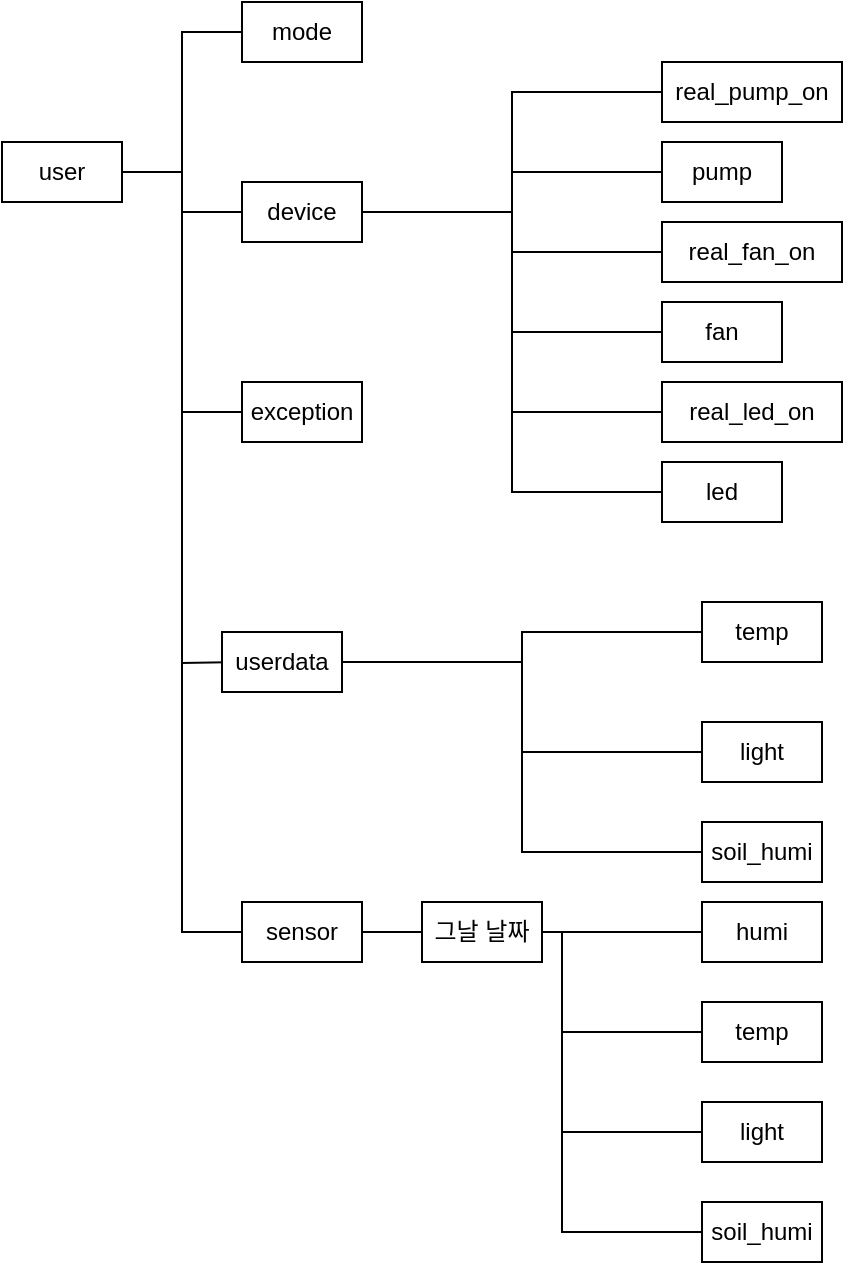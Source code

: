 <mxfile version="20.5.3" type="github">
  <diagram id="QJmEIsajdiGBneQIYKTa" name="페이지-1">
    <mxGraphModel dx="898" dy="481" grid="1" gridSize="10" guides="1" tooltips="1" connect="1" arrows="1" fold="1" page="1" pageScale="1" pageWidth="827" pageHeight="1169" math="0" shadow="0">
      <root>
        <mxCell id="0" />
        <mxCell id="1" parent="0" />
        <mxCell id="bR8xgodtiUnK5eINgVe9-14" style="edgeStyle=orthogonalEdgeStyle;rounded=0;orthogonalLoop=1;jettySize=auto;html=1;entryX=0;entryY=0.5;entryDx=0;entryDy=0;endArrow=none;endFill=0;" parent="1" source="3ayT5n4PbIL23pVHX4Ju-3" target="VUY6jiJl7TAsuizDtN5x-6" edge="1">
          <mxGeometry relative="1" as="geometry" />
        </mxCell>
        <mxCell id="bR8xgodtiUnK5eINgVe9-15" style="edgeStyle=orthogonalEdgeStyle;rounded=0;orthogonalLoop=1;jettySize=auto;html=1;exitX=1;exitY=0.5;exitDx=0;exitDy=0;entryX=0;entryY=0.5;entryDx=0;entryDy=0;endArrow=none;endFill=0;" parent="1" source="3ayT5n4PbIL23pVHX4Ju-3" target="bR8xgodtiUnK5eINgVe9-5" edge="1">
          <mxGeometry relative="1" as="geometry" />
        </mxCell>
        <mxCell id="bR8xgodtiUnK5eINgVe9-16" style="edgeStyle=orthogonalEdgeStyle;rounded=0;orthogonalLoop=1;jettySize=auto;html=1;entryX=0;entryY=0.5;entryDx=0;entryDy=0;endArrow=none;endFill=0;" parent="1" source="3ayT5n4PbIL23pVHX4Ju-3" target="3ayT5n4PbIL23pVHX4Ju-26" edge="1">
          <mxGeometry relative="1" as="geometry" />
        </mxCell>
        <mxCell id="3ayT5n4PbIL23pVHX4Ju-3" value="user" style="rounded=0;whiteSpace=wrap;html=1;" parent="1" vertex="1">
          <mxGeometry x="60" y="90" width="60" height="30" as="geometry" />
        </mxCell>
        <mxCell id="3ayT5n4PbIL23pVHX4Ju-68" style="edgeStyle=orthogonalEdgeStyle;rounded=0;orthogonalLoop=1;jettySize=auto;html=1;exitX=0;exitY=0.5;exitDx=0;exitDy=0;entryX=1;entryY=0.5;entryDx=0;entryDy=0;endArrow=none;endFill=0;" parent="1" target="3ayT5n4PbIL23pVHX4Ju-3" edge="1">
          <mxGeometry relative="1" as="geometry">
            <mxPoint x="180.0" y="350" as="sourcePoint" />
          </mxGeometry>
        </mxCell>
        <mxCell id="3ayT5n4PbIL23pVHX4Ju-62" style="edgeStyle=orthogonalEdgeStyle;rounded=0;orthogonalLoop=1;jettySize=auto;html=1;exitX=1;exitY=0.5;exitDx=0;exitDy=0;entryX=0;entryY=0.5;entryDx=0;entryDy=0;endArrow=none;endFill=0;" parent="1" source="3ayT5n4PbIL23pVHX4Ju-10" target="3ayT5n4PbIL23pVHX4Ju-39" edge="1">
          <mxGeometry relative="1" as="geometry" />
        </mxCell>
        <mxCell id="3ayT5n4PbIL23pVHX4Ju-64" style="edgeStyle=orthogonalEdgeStyle;rounded=0;orthogonalLoop=1;jettySize=auto;html=1;exitX=1;exitY=0.5;exitDx=0;exitDy=0;entryX=0;entryY=0.5;entryDx=0;entryDy=0;endArrow=none;endFill=0;" parent="1" source="3ayT5n4PbIL23pVHX4Ju-10" target="3ayT5n4PbIL23pVHX4Ju-40" edge="1">
          <mxGeometry relative="1" as="geometry" />
        </mxCell>
        <mxCell id="3ayT5n4PbIL23pVHX4Ju-65" style="edgeStyle=orthogonalEdgeStyle;rounded=0;orthogonalLoop=1;jettySize=auto;html=1;exitX=1;exitY=0.5;exitDx=0;exitDy=0;entryX=0;entryY=0.5;entryDx=0;entryDy=0;endArrow=none;endFill=0;" parent="1" source="3ayT5n4PbIL23pVHX4Ju-10" target="3ayT5n4PbIL23pVHX4Ju-41" edge="1">
          <mxGeometry relative="1" as="geometry" />
        </mxCell>
        <mxCell id="3ayT5n4PbIL23pVHX4Ju-67" style="edgeStyle=orthogonalEdgeStyle;rounded=0;orthogonalLoop=1;jettySize=auto;html=1;endArrow=none;endFill=0;entryX=1;entryY=0.5;entryDx=0;entryDy=0;" parent="1" source="3ayT5n4PbIL23pVHX4Ju-10" edge="1">
          <mxGeometry relative="1" as="geometry">
            <mxPoint x="240.0" y="350" as="targetPoint" />
          </mxGeometry>
        </mxCell>
        <mxCell id="3ayT5n4PbIL23pVHX4Ju-10" value="userdata" style="rounded=0;whiteSpace=wrap;html=1;" parent="1" vertex="1">
          <mxGeometry x="170" y="335" width="60" height="30" as="geometry" />
        </mxCell>
        <mxCell id="3ayT5n4PbIL23pVHX4Ju-45" style="edgeStyle=orthogonalEdgeStyle;rounded=0;orthogonalLoop=1;jettySize=auto;html=1;exitX=1;exitY=0.5;exitDx=0;exitDy=0;entryX=0;entryY=0.5;entryDx=0;entryDy=0;endArrow=none;endFill=0;" parent="1" source="3ayT5n4PbIL23pVHX4Ju-26" target="3ayT5n4PbIL23pVHX4Ju-28" edge="1">
          <mxGeometry relative="1" as="geometry" />
        </mxCell>
        <mxCell id="3ayT5n4PbIL23pVHX4Ju-46" style="edgeStyle=orthogonalEdgeStyle;rounded=0;orthogonalLoop=1;jettySize=auto;html=1;exitX=1;exitY=0.5;exitDx=0;exitDy=0;entryX=0;entryY=0.5;entryDx=0;entryDy=0;endArrow=none;endFill=0;" parent="1" source="3ayT5n4PbIL23pVHX4Ju-26" target="3ayT5n4PbIL23pVHX4Ju-27" edge="1">
          <mxGeometry relative="1" as="geometry" />
        </mxCell>
        <mxCell id="3ayT5n4PbIL23pVHX4Ju-47" style="edgeStyle=orthogonalEdgeStyle;rounded=0;orthogonalLoop=1;jettySize=auto;html=1;exitX=1;exitY=0.5;exitDx=0;exitDy=0;entryX=0;entryY=0.5;entryDx=0;entryDy=0;endArrow=none;endFill=0;" parent="1" source="3ayT5n4PbIL23pVHX4Ju-26" target="3ayT5n4PbIL23pVHX4Ju-29" edge="1">
          <mxGeometry relative="1" as="geometry" />
        </mxCell>
        <mxCell id="3ayT5n4PbIL23pVHX4Ju-26" value="device" style="rounded=0;whiteSpace=wrap;html=1;" parent="1" vertex="1">
          <mxGeometry x="180" y="110" width="60" height="30" as="geometry" />
        </mxCell>
        <mxCell id="3ayT5n4PbIL23pVHX4Ju-27" value="real_fan_on" style="rounded=0;whiteSpace=wrap;html=1;" parent="1" vertex="1">
          <mxGeometry x="390" y="130" width="90" height="30" as="geometry" />
        </mxCell>
        <mxCell id="3ayT5n4PbIL23pVHX4Ju-28" value="pump" style="rounded=0;whiteSpace=wrap;html=1;" parent="1" vertex="1">
          <mxGeometry x="390" y="90" width="60" height="30" as="geometry" />
        </mxCell>
        <mxCell id="3ayT5n4PbIL23pVHX4Ju-29" value="real_led_on" style="rounded=0;whiteSpace=wrap;html=1;" parent="1" vertex="1">
          <mxGeometry x="390" y="210" width="90" height="30" as="geometry" />
        </mxCell>
        <mxCell id="3ayT5n4PbIL23pVHX4Ju-39" value="temp" style="rounded=0;whiteSpace=wrap;html=1;" parent="1" vertex="1">
          <mxGeometry x="410" y="320" width="60" height="30" as="geometry" />
        </mxCell>
        <mxCell id="3ayT5n4PbIL23pVHX4Ju-40" value="light" style="rounded=0;whiteSpace=wrap;html=1;" parent="1" vertex="1">
          <mxGeometry x="410" y="380" width="60" height="30" as="geometry" />
        </mxCell>
        <mxCell id="3ayT5n4PbIL23pVHX4Ju-41" value="soil_humi" style="rounded=0;whiteSpace=wrap;html=1;" parent="1" vertex="1">
          <mxGeometry x="410" y="430" width="60" height="30" as="geometry" />
        </mxCell>
        <mxCell id="VUY6jiJl7TAsuizDtN5x-2" style="edgeStyle=orthogonalEdgeStyle;rounded=0;orthogonalLoop=1;jettySize=auto;html=1;exitX=0;exitY=0.5;exitDx=0;exitDy=0;entryX=1;entryY=0.5;entryDx=0;entryDy=0;endArrow=none;endFill=0;" parent="1" source="mXDyUq1OCUXzKVCQ8XwS-1" target="3ayT5n4PbIL23pVHX4Ju-3" edge="1">
          <mxGeometry relative="1" as="geometry" />
        </mxCell>
        <mxCell id="mXDyUq1OCUXzKVCQ8XwS-1" value="mode" style="rounded=0;whiteSpace=wrap;html=1;" parent="1" vertex="1">
          <mxGeometry x="180" y="20" width="60" height="30" as="geometry" />
        </mxCell>
        <mxCell id="VUY6jiJl7TAsuizDtN5x-6" value="exception" style="rounded=0;whiteSpace=wrap;html=1;" parent="1" vertex="1">
          <mxGeometry x="180" y="210" width="60" height="30" as="geometry" />
        </mxCell>
        <mxCell id="O_SuyCmDpOLOEG0Is_au-6" style="edgeStyle=orthogonalEdgeStyle;rounded=0;orthogonalLoop=1;jettySize=auto;html=1;entryX=1;entryY=0.5;entryDx=0;entryDy=0;endArrow=none;endFill=0;" parent="1" source="O_SuyCmDpOLOEG0Is_au-1" target="3ayT5n4PbIL23pVHX4Ju-26" edge="1">
          <mxGeometry relative="1" as="geometry" />
        </mxCell>
        <mxCell id="O_SuyCmDpOLOEG0Is_au-1" value="real_pump_on" style="rounded=0;whiteSpace=wrap;html=1;" parent="1" vertex="1">
          <mxGeometry x="390" y="50" width="90" height="30" as="geometry" />
        </mxCell>
        <mxCell id="O_SuyCmDpOLOEG0Is_au-5" style="edgeStyle=orthogonalEdgeStyle;rounded=0;orthogonalLoop=1;jettySize=auto;html=1;entryX=1;entryY=0.5;entryDx=0;entryDy=0;endArrow=none;endFill=0;" parent="1" source="O_SuyCmDpOLOEG0Is_au-2" target="3ayT5n4PbIL23pVHX4Ju-26" edge="1">
          <mxGeometry relative="1" as="geometry" />
        </mxCell>
        <mxCell id="O_SuyCmDpOLOEG0Is_au-2" value="fan" style="rounded=0;whiteSpace=wrap;html=1;" parent="1" vertex="1">
          <mxGeometry x="390" y="170" width="60" height="30" as="geometry" />
        </mxCell>
        <mxCell id="O_SuyCmDpOLOEG0Is_au-4" style="edgeStyle=orthogonalEdgeStyle;rounded=0;orthogonalLoop=1;jettySize=auto;html=1;entryX=1;entryY=0.5;entryDx=0;entryDy=0;endArrow=none;endFill=0;" parent="1" source="O_SuyCmDpOLOEG0Is_au-3" target="3ayT5n4PbIL23pVHX4Ju-26" edge="1">
          <mxGeometry relative="1" as="geometry" />
        </mxCell>
        <mxCell id="O_SuyCmDpOLOEG0Is_au-3" value="led" style="rounded=0;whiteSpace=wrap;html=1;" parent="1" vertex="1">
          <mxGeometry x="390" y="250" width="60" height="30" as="geometry" />
        </mxCell>
        <mxCell id="bR8xgodtiUnK5eINgVe9-1" style="edgeStyle=orthogonalEdgeStyle;rounded=0;orthogonalLoop=1;jettySize=auto;html=1;exitX=1;exitY=0.5;exitDx=0;exitDy=0;entryX=0;entryY=0.5;entryDx=0;entryDy=0;endArrow=none;endFill=0;" parent="1" source="bR8xgodtiUnK5eINgVe9-10" target="bR8xgodtiUnK5eINgVe9-7" edge="1">
          <mxGeometry relative="1" as="geometry" />
        </mxCell>
        <mxCell id="bR8xgodtiUnK5eINgVe9-2" style="edgeStyle=orthogonalEdgeStyle;rounded=0;orthogonalLoop=1;jettySize=auto;html=1;exitX=1;exitY=0.5;exitDx=0;exitDy=0;entryX=0;entryY=0.5;entryDx=0;entryDy=0;endArrow=none;endFill=0;" parent="1" source="bR8xgodtiUnK5eINgVe9-10" target="bR8xgodtiUnK5eINgVe9-6" edge="1">
          <mxGeometry relative="1" as="geometry">
            <Array as="points">
              <mxPoint x="340" y="485" />
              <mxPoint x="340" y="535" />
            </Array>
          </mxGeometry>
        </mxCell>
        <mxCell id="bR8xgodtiUnK5eINgVe9-3" style="edgeStyle=orthogonalEdgeStyle;rounded=0;orthogonalLoop=1;jettySize=auto;html=1;exitX=1;exitY=0.5;exitDx=0;exitDy=0;entryX=0;entryY=0.5;entryDx=0;entryDy=0;endArrow=none;endFill=0;" parent="1" source="bR8xgodtiUnK5eINgVe9-10" target="bR8xgodtiUnK5eINgVe9-8" edge="1">
          <mxGeometry relative="1" as="geometry">
            <Array as="points">
              <mxPoint x="340" y="485" />
              <mxPoint x="340" y="585" />
            </Array>
          </mxGeometry>
        </mxCell>
        <mxCell id="bR8xgodtiUnK5eINgVe9-4" style="edgeStyle=orthogonalEdgeStyle;rounded=0;orthogonalLoop=1;jettySize=auto;html=1;exitX=1;exitY=0.5;exitDx=0;exitDy=0;entryX=0;entryY=0.5;entryDx=0;entryDy=0;endArrow=none;endFill=0;startArrow=none;" parent="1" source="bR8xgodtiUnK5eINgVe9-10" target="bR8xgodtiUnK5eINgVe9-9" edge="1">
          <mxGeometry relative="1" as="geometry">
            <Array as="points">
              <mxPoint x="340" y="485" />
              <mxPoint x="340" y="635" />
            </Array>
          </mxGeometry>
        </mxCell>
        <mxCell id="bR8xgodtiUnK5eINgVe9-5" value="sensor" style="rounded=0;whiteSpace=wrap;html=1;" parent="1" vertex="1">
          <mxGeometry x="180" y="470" width="60" height="30" as="geometry" />
        </mxCell>
        <mxCell id="bR8xgodtiUnK5eINgVe9-6" value="temp" style="rounded=0;whiteSpace=wrap;html=1;" parent="1" vertex="1">
          <mxGeometry x="410" y="520" width="60" height="30" as="geometry" />
        </mxCell>
        <mxCell id="bR8xgodtiUnK5eINgVe9-7" value="humi" style="rounded=0;whiteSpace=wrap;html=1;" parent="1" vertex="1">
          <mxGeometry x="410" y="470" width="60" height="30" as="geometry" />
        </mxCell>
        <mxCell id="bR8xgodtiUnK5eINgVe9-8" value="light" style="rounded=0;whiteSpace=wrap;html=1;" parent="1" vertex="1">
          <mxGeometry x="410" y="570" width="60" height="30" as="geometry" />
        </mxCell>
        <mxCell id="bR8xgodtiUnK5eINgVe9-9" value="soil_humi" style="rounded=0;whiteSpace=wrap;html=1;" parent="1" vertex="1">
          <mxGeometry x="410" y="620" width="60" height="30" as="geometry" />
        </mxCell>
        <mxCell id="bR8xgodtiUnK5eINgVe9-10" value="그날 날짜" style="rounded=0;whiteSpace=wrap;html=1;" parent="1" vertex="1">
          <mxGeometry x="270" y="470" width="60" height="30" as="geometry" />
        </mxCell>
        <mxCell id="bR8xgodtiUnK5eINgVe9-11" value="" style="edgeStyle=orthogonalEdgeStyle;rounded=0;orthogonalLoop=1;jettySize=auto;html=1;exitX=1;exitY=0.5;exitDx=0;exitDy=0;entryX=0;entryY=0.5;entryDx=0;entryDy=0;endArrow=none;endFill=0;" parent="1" source="bR8xgodtiUnK5eINgVe9-5" target="bR8xgodtiUnK5eINgVe9-10" edge="1">
          <mxGeometry relative="1" as="geometry">
            <mxPoint x="240" y="485" as="sourcePoint" />
            <mxPoint x="450" y="635" as="targetPoint" />
          </mxGeometry>
        </mxCell>
      </root>
    </mxGraphModel>
  </diagram>
</mxfile>
